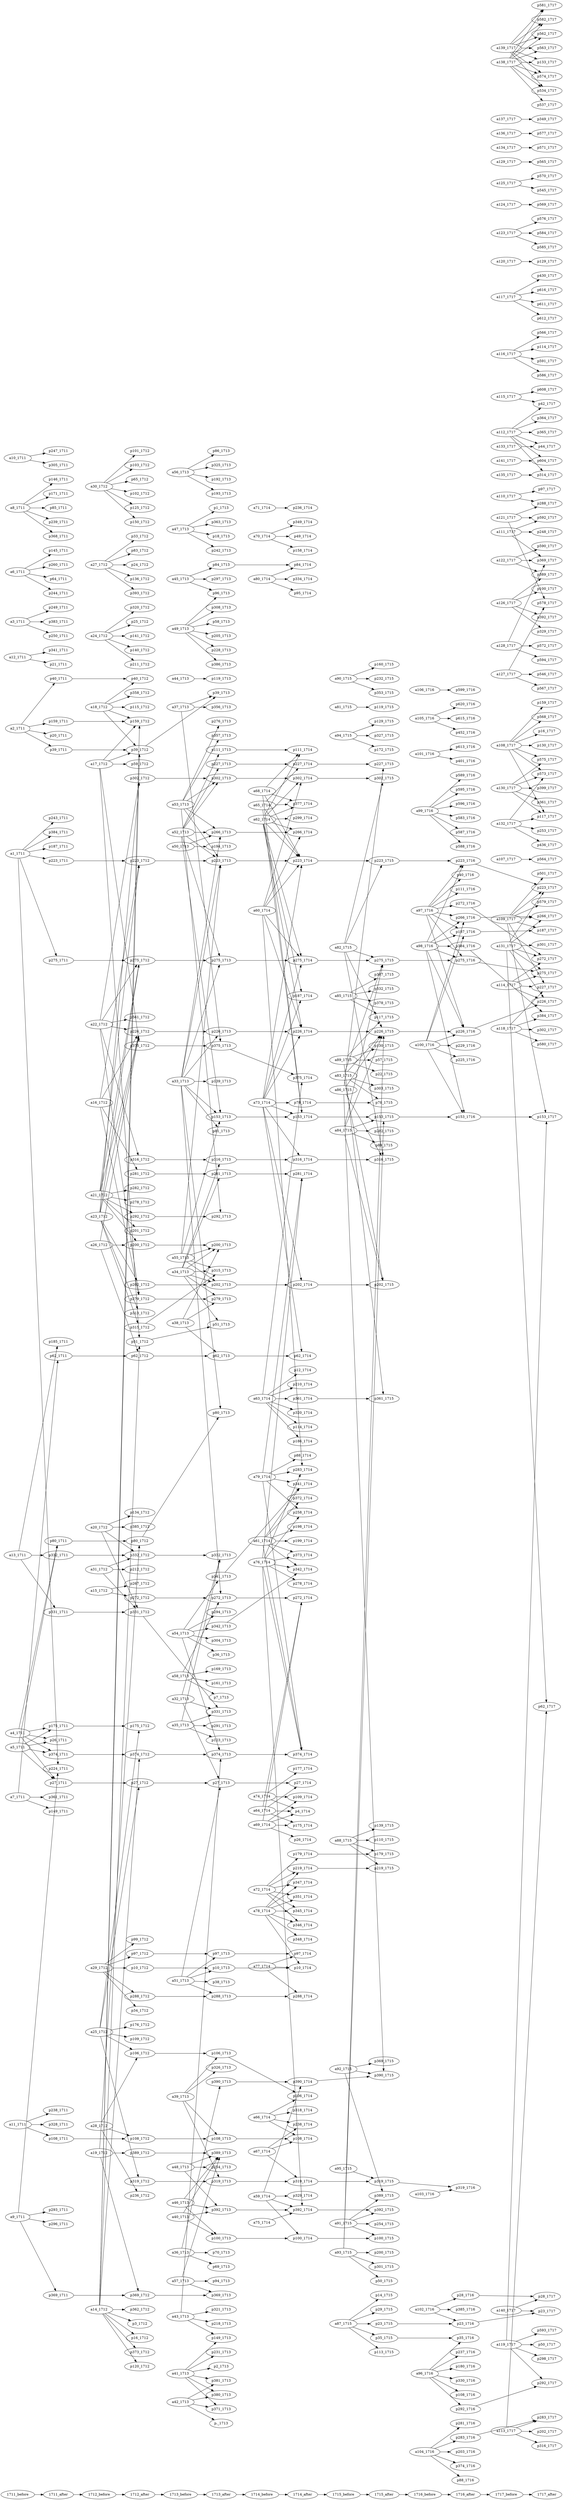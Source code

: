 digraph G {
nodesep=0.3;
rankdir=LR;
splines=False;
"1711_after" -> "1712_before";
"1711_before" -> "1711_after";
"1712_after" -> "1713_before";
"1712_before" -> "1712_after";
"1713_after" -> "1714_before";
"1713_before" -> "1713_after";
"1714_after" -> "1715_before";
"1714_before" -> "1714_after";
"1715_after" -> "1716_before";
"1715_before" -> "1715_after";
"1716_after" -> "1717_before";
"1716_before" -> "1716_after";
"1717_before" -> "1717_after";
p384_1711 [group=p384];
p384_1716 [group=p384];
p384_1716 -> p384_1717;
p187_1711 [group=p187];
p187_1714 [group=p187];
p187_1716 [group=p187];
p187_1716 -> p187_1717;
p223_1711 [group=p223];
p223_1711 -> p223_1712;
p223_1712 [group=p223];
p223_1712 -> p223_1713;
p223_1713 [group=p223];
p223_1713 -> p223_1714;
p223_1714 [group=p223];
p223_1714 -> p223_1715;
p223_1715 [group=p223];
p223_1715 -> p223_1716;
p223_1716 [group=p223];
p223_1716 -> p223_1717;
p275_1711 [group=p275];
p275_1711 -> p275_1712;
p275_1712 [group=p275];
p275_1712 -> p275_1713;
p275_1713 [group=p275];
p275_1713 -> p275_1714;
p275_1714 [group=p275];
p275_1714 -> p275_1715;
p275_1715 [group=p275];
p275_1715 -> p275_1716;
p275_1716 [group=p275];
p275_1716 -> p275_1717;
p39_1711 [group=p39];
p39_1711 -> p39_1712;
p39_1712 [group=p39];
p39_1712 -> p39_1713;
p40_1711 [group=p40];
p40_1711 -> p40_1712;
p40_1712 [group=p40];
p159_1711 [group=p159];
p159_1711 -> p159_1712;
p159_1712 [group=p159];
p27_1711 [group=p27];
p27_1711 -> p27_1712;
p27_1712 [group=p27];
p27_1712 -> p27_1713;
p27_1713 [group=p27];
p27_1713 -> p27_1714;
p175_1711 [group=p175];
p175_1711 -> p175_1712;
p175_1712 [group=p175];
p26_1711 [group=p26];
p80_1711 [group=p80];
p80_1711 -> p80_1712;
p80_1712 [group=p80];
p80_1712 -> p80_1713;
p374_1711 [group=p374];
p374_1711 -> p374_1712;
p374_1712 [group=p374];
p374_1712 -> p374_1713;
p374_1713 [group=p374];
p374_1713 -> p374_1714;
p374_1714 [group=p374];
p62_1711 [group=p62];
p62_1711 -> p62_1712;
p62_1712 [group=p62];
p62_1712 -> p62_1713;
p62_1713 [group=p62];
p62_1713 -> p62_1714;
p62_1714 [group=p62];
p149_1711 [group=p149];
p361_1711 [group=p361];
p361_1714 [group=p361];
p361_1714 -> p361_1715;
p361_1715 [group=p361];
p369_1711 [group=p369];
p369_1711 -> p369_1712;
p369_1712 [group=p369];
p369_1712 -> p369_1713;
p369_1713 [group=p369];
p369_1715 [group=p369];
p108_1711 [group=p108];
p108_1711 -> p108_1712;
p108_1712 [group=p108];
p108_1712 -> p108_1713;
p108_1713 [group=p108];
p108_1713 -> p108_1714;
p108_1714 [group=p108];
p238_1711 [group=p238];
p341_1711 [group=p341];
p341_1713 [group=p341];
p341_1713 -> p341_1714;
p332_1711 [group=p332];
p332_1711 -> p332_1712;
p332_1712 [group=p332];
p332_1712 -> p332_1713;
p332_1713 [group=p332];
p331_1711 [group=p331];
p331_1711 -> p331_1712;
p331_1712 [group=p331];
p331_1712 -> p331_1713;
p16_1712 [group=p16];
p51_1712 [group=p51];
p51_1712 -> p51_1713;
p373_1712 [group=p373];
p272_1712 [group=p272];
p272_1712 -> p272_1713;
p272_1713 [group=p272];
p272_1713 -> p272_1714;
p272_1714 [group=p272];
p272_1716 [group=p272];
p272_1716 -> p272_1717;
p279_1712 [group=p279];
p279_1712 -> p279_1713;
p226_1712 [group=p226];
p226_1712 -> p226_1713;
p226_1713 [group=p226];
p226_1713 -> p226_1714;
p226_1714 [group=p226];
p226_1714 -> p226_1715;
p226_1715 [group=p226];
p226_1715 -> p226_1716;
p226_1716 [group=p226];
p226_1716 -> p226_1717;
p281_1712 [group=p281];
p281_1712 -> p281_1713;
p281_1713 [group=p281];
p281_1713 -> p281_1714;
p281_1714 [group=p281];
p375_1712 [group=p375];
p375_1712 -> p375_1713;
p375_1713 [group=p375];
p375_1713 -> p375_1714;
p389_1712 [group=p389];
p389_1712 -> p389_1713;
p389_1713 [group=p389];
p389_1715 [group=p389];
p385_1712 [group=p385];
p282_1712 [group=p282];
p200_1712 [group=p200];
p200_1712 -> p200_1713;
p200_1713 [group=p200];
p278_1712 [group=p278];
p292_1712 [group=p292];
p292_1712 -> p292_1713;
p292_1713 [group=p292];
p292_1716 [group=p292];
p292_1716 -> p292_1717;
p316_1712 [group=p316];
p316_1712 -> p316_1713;
p316_1713 [group=p316];
p316_1713 -> p316_1714;
p316_1714 [group=p316];
p316_1714 -> p316_1715;
p316_1715 [group=p316];
p302_1712 [group=p302];
p302_1712 -> p302_1713;
p302_1713 [group=p302];
p302_1713 -> p302_1714;
p302_1714 [group=p302];
p302_1714 -> p302_1715;
p302_1715 [group=p302];
p202_1712 [group=p202];
p202_1712 -> p202_1713;
p202_1713 [group=p202];
p202_1713 -> p202_1714;
p202_1714 [group=p202];
p202_1714 -> p202_1715;
p202_1715 [group=p202];
p315_1712 [group=p315];
p315_1712 -> p315_1713;
p320_1712 [group=p320];
p109_1712 [group=p109];
p106_1712 [group=p106];
p106_1712 -> p106_1713;
p106_1713 [group=p106];
p106_1713 -> p106_1714;
p319_1712 [group=p319];
p319_1712 -> p319_1713;
p319_1713 [group=p319];
p319_1713 -> p319_1714;
p319_1714 [group=p319];
p319_1714 -> p319_1715;
p319_1715 [group=p319];
p319_1715 -> p319_1716;
p236_1712 [group=p236];
p10_1712 [group=p10];
p10_1712 -> p10_1713;
p10_1713 [group=p10];
p10_1713 -> p10_1714;
p97_1712 [group=p97];
p97_1712 -> p97_1713;
p97_1713 [group=p97];
p97_1713 -> p97_1714;
p97_1714 [group=p97];
p288_1712 [group=p288];
p288_1712 -> p288_1713;
p288_1713 [group=p288];
p288_1713 -> p288_1714;
p288_1714 [group=p288];
p153_1713 [group=p153];
p153_1713 -> p153_1714;
p153_1714 [group=p153];
p153_1714 -> p153_1715;
p153_1715 [group=p153];
p153_1715 -> p153_1716;
p153_1716 [group=p153];
p153_1716 -> p153_1717;
p139_1713 [group=p139];
p266_1713 [group=p266];
p266_1713 -> p266_1714;
p266_1714 [group=p266];
p266_1716 [group=p266];
p266_1716 -> p266_1717;
p390_1713 [group=p390];
p390_1713 -> p390_1714;
p390_1714 [group=p390];
p390_1714 -> p390_1715;
p100_1713 [group=p100];
p100_1713 -> p100_1714;
p100_1714 [group=p100];
p100_1714 -> p100_1715;
p100_1715 [group=p100];
p392_1713 [group=p392];
p392_1713 -> p392_1714;
p392_1714 [group=p392];
p392_1714 -> p392_1715;
p392_1715 [group=p392];
p119_1713 [group=p119];
p84_1713 [group=p84];
p84_1713 -> p84_1714;
p254_1713 [group=p254];
p227_1713 [group=p227];
p227_1713 -> p227_1714;
p227_1714 [group=p227];
p227_1714 -> p227_1715;
p227_1715 [group=p227];
p111_1713 [group=p111];
p111_1713 -> p111_1714;
p111_1714 [group=p111];
p342_1713 [group=p342];
p342_1713 -> p342_1714;
p329_1714 [group=p329];
p283_1714 [group=p283];
p283_1716 [group=p283];
p283_1716 -> p283_1717;
p114_1714 [group=p114];
p349_1714 [group=p349];
p179_1714 [group=p179];
p179_1714 -> p179_1715;
p219_1714 [group=p219];
p219_1714 -> p219_1715;
p78_1714 [group=p78];
p78_1714 -> p78_1715;
p88_1714 [group=p88];
p117_1715 [group=p117];
p23_1715 [group=p23];
p23_1715 -> p23_1716;
p23_1716 [group=p23];
p23_1716 -> p23_1717;
p35_1715 [group=p35];
p35_1715 -> p35_1716;
p130_1715 [group=p130];
p301_1715 [group=p301];
p50_1715 [group=p50];
p129_1715 [group=p129];
p28_1716 [group=p28];
p28_1716 -> p28_1717;
a1_1711 -> p243_1711;
a1_1711 -> p384_1711;
a1_1711 -> p187_1711;
a1_1711 -> p223_1711;
a1_1711 -> p224_1711;
a1_1711 -> p275_1711;
a2_1711 -> p20_1711;
a2_1711 -> p39_1711;
a2_1711 -> p40_1711;
a2_1711 -> p159_1711;
a3_1711 -> p249_1711;
a3_1711 -> p383_1711;
a3_1711 -> p250_1711;
a4_1711 -> p27_1711;
a4_1711 -> p175_1711;
a4_1711 -> p26_1711;
a4_1711 -> p80_1711;
a4_1711 -> p374_1711;
a5_1711 -> p27_1711;
a5_1711 -> p175_1711;
a5_1711 -> p26_1711;
a5_1711 -> p80_1711;
a5_1711 -> p374_1711;
a6_1711 -> p145_1711;
a6_1711 -> p260_1711;
a6_1711 -> p64_1711;
a6_1711 -> p244_1711;
a7_1711 -> p62_1711;
a7_1711 -> p149_1711;
a7_1711 -> p361_1711;
a8_1711 -> p146_1711;
a8_1711 -> p171_1711;
a8_1711 -> p85_1711;
a8_1711 -> p239_1711;
a8_1711 -> p368_1711;
a9_1711 -> p293_1711;
a9_1711 -> p369_1711;
a9_1711 -> p224_1711;
a9_1711 -> p296_1711;
a10_1711 -> p247_1711;
a10_1711 -> p305_1711;
a11_1711 -> p328_1711;
a11_1711 -> p108_1711;
a11_1711 -> p238_1711;
a12_1711 -> p21_1711;
a12_1711 -> p341_1711;
a13_1711 -> p185_1711;
a13_1711 -> p332_1711;
a13_1711 -> p331_1711;
subgraph "0_after" {
rank=same;
"1711_after";
p243_1711;
p384_1711;
p187_1711;
p223_1711;
p224_1711;
p275_1711;
p20_1711;
p39_1711;
p40_1711;
p159_1711;
p249_1711;
p383_1711;
p250_1711;
p27_1711;
p175_1711;
p26_1711;
p80_1711;
p374_1711;
p27_1711;
p175_1711;
p26_1711;
p80_1711;
p374_1711;
p145_1711;
p260_1711;
p64_1711;
p244_1711;
p62_1711;
p149_1711;
p361_1711;
p146_1711;
p171_1711;
p85_1711;
p239_1711;
p368_1711;
p293_1711;
p369_1711;
p224_1711;
p296_1711;
p247_1711;
p305_1711;
p328_1711;
p108_1711;
p238_1711;
p21_1711;
p341_1711;
p185_1711;
p332_1711;
p331_1711;
}

subgraph "0_before" {
rank=same;
"1711_before";
a1_1711;
a2_1711;
a3_1711;
a4_1711;
a5_1711;
a6_1711;
a7_1711;
a8_1711;
a9_1711;
a10_1711;
a11_1711;
a12_1711;
a13_1711;
}

a14_1712 -> p120_1712;
a14_1712 -> p362_1712;
a14_1712 -> p3_1712;
a14_1712 -> p16_1712;
a14_1712 -> p39_1712;
a14_1712 -> p51_1712;
a14_1712 -> p159_1712;
a14_1712 -> p373_1712;
a14_1712 -> p374_1712;
a15_1712 -> p272_1712;
a15_1712 -> p267_1712;
a16_1712 -> p223_1712;
a16_1712 -> p279_1712;
a16_1712 -> p226_1712;
a16_1712 -> p281_1712;
a17_1712 -> p39_1712;
a17_1712 -> p59_1712;
a17_1712 -> p51_1712;
a17_1712 -> p159_1712;
a17_1712 -> p375_1712;
a18_1712 -> p159_1712;
a18_1712 -> p358_1712;
a18_1712 -> p39_1712;
a18_1712 -> p40_1712;
a18_1712 -> p115_1712;
a19_1712 -> p80_1712;
a19_1712 -> p389_1712;
a19_1712 -> p369_1712;
a20_1712 -> p134_1712;
a20_1712 -> p385_1712;
a20_1712 -> p331_1712;
a20_1712 -> p332_1712;
a21_1712 -> p223_1712;
a21_1712 -> p282_1712;
a21_1712 -> p200_1712;
a21_1712 -> p201_1712;
a21_1712 -> p226_1712;
a21_1712 -> p275_1712;
a21_1712 -> p278_1712;
a21_1712 -> p292_1712;
a22_1712 -> p275_1712;
a22_1712 -> p316_1712;
a22_1712 -> p561_1712;
a22_1712 -> p226_1712;
a22_1712 -> p279_1712;
a22_1712 -> p302_1712;
a23_1712 -> p202_1712;
a23_1712 -> p315_1712;
a23_1712 -> p226_1712;
a23_1712 -> p275_1712;
a23_1712 -> p302_1712;
a23_1712 -> p313_1712;
a24_1712 -> p25_1712;
a24_1712 -> p141_1712;
a24_1712 -> p140_1712;
a24_1712 -> p211_1712;
a24_1712 -> p320_1712;
a25_1712 -> p27_1712;
a25_1712 -> p109_1712;
a25_1712 -> p106_1712;
a25_1712 -> p176_1712;
a25_1712 -> p175_1712;
a25_1712 -> p319_1712;
a26_1712 -> p62_1712;
a26_1712 -> p200_1712;
a26_1712 -> p226_1712;
a27_1712 -> p33_1712;
a27_1712 -> p83_1712;
a27_1712 -> p24_1712;
a27_1712 -> p136_1712;
a27_1712 -> p393_1712;
a28_1712 -> p106_1712;
a28_1712 -> p236_1712;
a28_1712 -> p108_1712;
a29_1712 -> p34_1712;
a29_1712 -> p99_1712;
a29_1712 -> p10_1712;
a29_1712 -> p97_1712;
a29_1712 -> p288_1712;
a30_1712 -> p101_1712;
a30_1712 -> p103_1712;
a30_1712 -> p65_1712;
a30_1712 -> p102_1712;
a30_1712 -> p125_1712;
a30_1712 -> p150_1712;
a31_1712 -> p212_1712;
a31_1712 -> p332_1712;
a31_1712 -> p331_1712;
subgraph "1_after" {
rank=same;
"1712_after";
p120_1712;
p362_1712;
p3_1712;
p16_1712;
p39_1712;
p51_1712;
p159_1712;
p373_1712;
p374_1712;
p272_1712;
p267_1712;
p223_1712;
p279_1712;
p226_1712;
p281_1712;
p39_1712;
p59_1712;
p51_1712;
p159_1712;
p375_1712;
p159_1712;
p358_1712;
p39_1712;
p40_1712;
p115_1712;
p80_1712;
p389_1712;
p369_1712;
p134_1712;
p385_1712;
p331_1712;
p332_1712;
p223_1712;
p282_1712;
p200_1712;
p201_1712;
p226_1712;
p275_1712;
p278_1712;
p292_1712;
p275_1712;
p316_1712;
p561_1712;
p226_1712;
p279_1712;
p302_1712;
p202_1712;
p315_1712;
p226_1712;
p275_1712;
p302_1712;
p313_1712;
p25_1712;
p141_1712;
p140_1712;
p211_1712;
p320_1712;
p27_1712;
p109_1712;
p106_1712;
p176_1712;
p175_1712;
p319_1712;
p62_1712;
p200_1712;
p226_1712;
p33_1712;
p83_1712;
p24_1712;
p136_1712;
p393_1712;
p106_1712;
p236_1712;
p108_1712;
p34_1712;
p99_1712;
p10_1712;
p97_1712;
p288_1712;
p101_1712;
p103_1712;
p65_1712;
p102_1712;
p125_1712;
p150_1712;
p212_1712;
p332_1712;
p331_1712;
}

subgraph "1_before" {
rank=same;
"1712_before";
a14_1712;
a15_1712;
a16_1712;
a17_1712;
a18_1712;
a19_1712;
a20_1712;
a21_1712;
a22_1712;
a23_1712;
a24_1712;
a25_1712;
a26_1712;
a27_1712;
a28_1712;
a29_1712;
a30_1712;
a31_1712;
}

a32_1713 -> p27_1713;
a32_1713 -> p332_1713;
a32_1713 -> p331_1713;
a33_1713 -> p153_1713;
a33_1713 -> p272_1713;
a33_1713 -> p80_1713;
a33_1713 -> p81_1713;
a33_1713 -> p139_1713;
a33_1713 -> p223_1713;
a33_1713 -> p226_1713;
a33_1713 -> p266_1713;
a33_1713 -> p275_1713;
a34_1713 -> p200_1713;
a34_1713 -> p279_1713;
a34_1713 -> p51_1713;
a34_1713 -> p202_1713;
a34_1713 -> p281_1713;
a34_1713 -> p315_1713;
a34_1713 -> p316_1713;
a35_1713 -> p123_1713;
a35_1713 -> p291_1713;
a35_1713 -> p331_1713;
a35_1713 -> p332_1713;
a36_1713 -> p70_1713;
a36_1713 -> p390_1713;
a36_1713 -> p69_1713;
a37_1713 -> p356_1713;
a37_1713 -> p375_1713;
a37_1713 -> p39_1713;
a38_1713 -> p62_1713;
a38_1713 -> p279_1713;
a38_1713 -> p200_1713;
a39_1713 -> p106_1713;
a39_1713 -> p326_1713;
a39_1713 -> p108_1713;
a39_1713 -> p319_1713;
a40_1713 -> p100_1713;
a40_1713 -> p389_1713;
a40_1713 -> p392_1713;
a41_1713 -> p2_1713;
a41_1713 -> p149_1713;
a41_1713 -> p231_1713;
a41_1713 -> p371_1713;
a41_1713 -> p381_1713;
a41_1713 -> p380_1713;
a42_1713 -> "p._1713";
a42_1713 -> p371_1713;
a42_1713 -> p381_1713;
a42_1713 -> p380_1713;
a43_1713 -> p149_1713;
a43_1713 -> p321_1713;
a43_1713 -> p218_1713;
a43_1713 -> p374_1713;
a44_1713 -> p119_1713;
a45_1713 -> p96_1713;
a45_1713 -> p297_1713;
a45_1713 -> p84_1713;
a46_1713 -> p100_1713;
a46_1713 -> p392_1713;
a46_1713 -> p389_1713;
a47_1713 -> p1_1713;
a47_1713 -> p363_1713;
a47_1713 -> p18_1713;
a47_1713 -> p242_1713;
a48_1713 -> p254_1713;
a48_1713 -> p392_1713;
a48_1713 -> p389_1713;
a49_1713 -> p96_1713;
a49_1713 -> p308_1713;
a49_1713 -> p58_1713;
a49_1713 -> p205_1713;
a49_1713 -> p228_1713;
a49_1713 -> p386_1713;
a50_1713 -> p194_1713;
a50_1713 -> p266_1713;
a51_1713 -> p27_1713;
a51_1713 -> p38_1713;
a51_1713 -> p10_1713;
a51_1713 -> p97_1713;
a51_1713 -> p288_1713;
a52_1713 -> p153_1713;
a52_1713 -> p227_1713;
a52_1713 -> p111_1713;
a52_1713 -> p223_1713;
a52_1713 -> p266_1713;
a52_1713 -> p275_1713;
a52_1713 -> p302_1713;
a53_1713 -> p292_1713;
a53_1713 -> p357_1713;
a53_1713 -> p223_1713;
a53_1713 -> p266_1713;
a53_1713 -> p276_1713;
a53_1713 -> p302_1713;
a54_1713 -> p304_1713;
a54_1713 -> p342_1713;
a54_1713 -> p36_1713;
a54_1713 -> p294_1713;
a54_1713 -> p341_1713;
a54_1713 -> p374_1713;
a55_1713 -> p153_1713;
a55_1713 -> p223_1713;
a55_1713 -> p200_1713;
a55_1713 -> p202_1713;
a55_1713 -> p315_1713;
a56_1713 -> p86_1713;
a56_1713 -> p325_1713;
a56_1713 -> p192_1713;
a56_1713 -> p193_1713;
a57_1713 -> p94_1713;
a57_1713 -> p389_1713;
a57_1713 -> p369_1713;
a58_1713 -> p161_1713;
a58_1713 -> p272_1713;
a58_1713 -> p7_1713;
a58_1713 -> p169_1713;
subgraph "2_after" {
rank=same;
"1713_after";
p27_1713;
p332_1713;
p331_1713;
p153_1713;
p272_1713;
p80_1713;
p81_1713;
p139_1713;
p223_1713;
p226_1713;
p266_1713;
p275_1713;
p200_1713;
p279_1713;
p51_1713;
p202_1713;
p281_1713;
p315_1713;
p316_1713;
p123_1713;
p291_1713;
p331_1713;
p332_1713;
p70_1713;
p390_1713;
p69_1713;
p356_1713;
p375_1713;
p39_1713;
p62_1713;
p279_1713;
p200_1713;
p106_1713;
p326_1713;
p108_1713;
p319_1713;
p100_1713;
p389_1713;
p392_1713;
p2_1713;
p149_1713;
p231_1713;
p371_1713;
p381_1713;
p380_1713;
"p._1713";
p371_1713;
p381_1713;
p380_1713;
p149_1713;
p321_1713;
p218_1713;
p374_1713;
p119_1713;
p96_1713;
p297_1713;
p84_1713;
p100_1713;
p392_1713;
p389_1713;
p1_1713;
p363_1713;
p18_1713;
p242_1713;
p254_1713;
p392_1713;
p389_1713;
p96_1713;
p308_1713;
p58_1713;
p205_1713;
p228_1713;
p386_1713;
p194_1713;
p266_1713;
p27_1713;
p38_1713;
p10_1713;
p97_1713;
p288_1713;
p153_1713;
p227_1713;
p111_1713;
p223_1713;
p266_1713;
p275_1713;
p302_1713;
p292_1713;
p357_1713;
p223_1713;
p266_1713;
p276_1713;
p302_1713;
p304_1713;
p342_1713;
p36_1713;
p294_1713;
p341_1713;
p374_1713;
p153_1713;
p223_1713;
p200_1713;
p202_1713;
p315_1713;
p86_1713;
p325_1713;
p192_1713;
p193_1713;
p94_1713;
p389_1713;
p369_1713;
p161_1713;
p272_1713;
p7_1713;
p169_1713;
}

subgraph "2_before" {
rank=same;
"1713_before";
a32_1713;
a33_1713;
a34_1713;
a35_1713;
a36_1713;
a37_1713;
a38_1713;
a39_1713;
a40_1713;
a41_1713;
a42_1713;
a43_1713;
a44_1713;
a45_1713;
a46_1713;
a47_1713;
a48_1713;
a49_1713;
a50_1713;
a51_1713;
a52_1713;
a53_1713;
a54_1713;
a55_1713;
a56_1713;
a57_1713;
a58_1713;
}

a59_1714 -> p329_1714;
a59_1714 -> p390_1714;
a59_1714 -> p100_1714;
a59_1714 -> p392_1714;
a60_1714 -> p266_1714;
a60_1714 -> p226_1714;
a60_1714 -> p223_1714;
a60_1714 -> p275_1714;
a60_1714 -> p283_1714;
a60_1714 -> p302_1714;
a61_1714 -> p198_1714;
a61_1714 -> p199_1714;
a61_1714 -> p341_1714;
a61_1714 -> p342_1714;
a61_1714 -> p372_1714;
a61_1714 -> p373_1714;
a61_1714 -> p374_1714;
a62_1714 -> p377_1714;
a62_1714 -> p299_1714;
a62_1714 -> p111_1714;
a62_1714 -> p187_1714;
a62_1714 -> p223_1714;
a62_1714 -> p226_1714;
a62_1714 -> p266_1714;
a62_1714 -> p275_1714;
a62_1714 -> p302_1714;
a63_1714 -> p114_1714;
a63_1714 -> p186_1714;
a63_1714 -> p12_1714;
a63_1714 -> p210_1714;
a63_1714 -> p320_1714;
a63_1714 -> p361_1714;
a63_1714 -> p375_1714;
a64_1714 -> p27_1714;
a64_1714 -> p272_1714;
a64_1714 -> p4_1714;
a64_1714 -> p175_1714;
a65_1714 -> p377_1714;
a65_1714 -> p227_1714;
a65_1714 -> p153_1714;
a65_1714 -> p223_1714;
a66_1714 -> p238_1714;
a66_1714 -> p106_1714;
a66_1714 -> p108_1714;
a66_1714 -> p318_1714;
a67_1714 -> p238_1714;
a67_1714 -> p319_1714;
a67_1714 -> p108_1714;
a68_1714 -> p377_1714;
a68_1714 -> p153_1714;
a68_1714 -> p111_1714;
a68_1714 -> p223_1714;
a69_1714 -> p109_1714;
a69_1714 -> p272_1714;
a69_1714 -> p4_1714;
a69_1714 -> p26_1714;
a69_1714 -> p175_1714;
a70_1714 -> p49_1714;
a70_1714 -> p158_1714;
a70_1714 -> p349_1714;
a71_1714 -> p236_1714;
a72_1714 -> p179_1714;
a72_1714 -> p351_1714;
a72_1714 -> p219_1714;
a72_1714 -> p345_1714;
a72_1714 -> p346_1714;
a72_1714 -> p347_1714;
a73_1714 -> p78_1714;
a73_1714 -> p153_1714;
a73_1714 -> p62_1714;
a73_1714 -> p187_1714;
a73_1714 -> p202_1714;
a73_1714 -> p223_1714;
a73_1714 -> p226_1714;
a73_1714 -> p275_1714;
a73_1714 -> p316_1714;
a74_1714 -> p109_1714;
a74_1714 -> p4_1714;
a74_1714 -> p177_1714;
a75_1714 -> p392_1714;
a76_1714 -> p392_1714;
a76_1714 -> p278_1714;
a76_1714 -> p258_1714;
a76_1714 -> p283_1714;
a76_1714 -> p281_1714;
a76_1714 -> p342_1714;
a76_1714 -> p373_1714;
a76_1714 -> p374_1714;
a77_1714 -> p10_1714;
a77_1714 -> p97_1714;
a77_1714 -> p288_1714;
a78_1714 -> p10_1714;
a78_1714 -> p351_1714;
a78_1714 -> p219_1714;
a78_1714 -> p345_1714;
a78_1714 -> p346_1714;
a78_1714 -> p347_1714;
a78_1714 -> p348_1714;
a79_1714 -> p88_1714;
a79_1714 -> p258_1714;
a79_1714 -> p283_1714;
a79_1714 -> p281_1714;
a79_1714 -> p341_1714;
a79_1714 -> p374_1714;
a80_1714 -> p334_1714;
a80_1714 -> p95_1714;
a80_1714 -> p84_1714;
subgraph "3_after" {
rank=same;
"1714_after";
p329_1714;
p390_1714;
p100_1714;
p392_1714;
p266_1714;
p226_1714;
p223_1714;
p275_1714;
p283_1714;
p302_1714;
p198_1714;
p199_1714;
p341_1714;
p342_1714;
p372_1714;
p373_1714;
p374_1714;
p377_1714;
p299_1714;
p111_1714;
p187_1714;
p223_1714;
p226_1714;
p266_1714;
p275_1714;
p302_1714;
p114_1714;
p186_1714;
p12_1714;
p210_1714;
p320_1714;
p361_1714;
p375_1714;
p27_1714;
p272_1714;
p4_1714;
p175_1714;
p377_1714;
p227_1714;
p153_1714;
p223_1714;
p238_1714;
p106_1714;
p108_1714;
p318_1714;
p238_1714;
p319_1714;
p108_1714;
p377_1714;
p153_1714;
p111_1714;
p223_1714;
p109_1714;
p272_1714;
p4_1714;
p26_1714;
p175_1714;
p49_1714;
p158_1714;
p349_1714;
p236_1714;
p179_1714;
p351_1714;
p219_1714;
p345_1714;
p346_1714;
p347_1714;
p78_1714;
p153_1714;
p62_1714;
p187_1714;
p202_1714;
p223_1714;
p226_1714;
p275_1714;
p316_1714;
p109_1714;
p4_1714;
p177_1714;
p392_1714;
p392_1714;
p278_1714;
p258_1714;
p283_1714;
p281_1714;
p342_1714;
p373_1714;
p374_1714;
p10_1714;
p97_1714;
p288_1714;
p10_1714;
p351_1714;
p219_1714;
p345_1714;
p346_1714;
p347_1714;
p348_1714;
p88_1714;
p258_1714;
p283_1714;
p281_1714;
p341_1714;
p374_1714;
p334_1714;
p95_1714;
p84_1714;
}

subgraph "3_before" {
rank=same;
"1714_before";
a59_1714;
a60_1714;
a61_1714;
a62_1714;
a63_1714;
a64_1714;
a65_1714;
a66_1714;
a67_1714;
a68_1714;
a69_1714;
a70_1714;
a71_1714;
a72_1714;
a73_1714;
a74_1714;
a75_1714;
a76_1714;
a77_1714;
a78_1714;
a79_1714;
a80_1714;
}

a81_1715 -> p119_1715;
a82_1715 -> p316_1715;
a82_1715 -> p223_1715;
a82_1715 -> p226_1715;
a82_1715 -> p275_1715;
a82_1715 -> p302_1715;
a83_1715 -> p78_1715;
a83_1715 -> p303_1715;
a83_1715 -> p202_1715;
a83_1715 -> p226_1715;
a83_1715 -> p275_1715;
a84_1715 -> p282_1715;
a84_1715 -> p153_1715;
a84_1715 -> p89_1715;
a84_1715 -> p202_1715;
a84_1715 -> p226_1715;
a84_1715 -> p275_1715;
a85_1715 -> p378_1715;
a85_1715 -> p387_1715;
a85_1715 -> p117_1715;
a85_1715 -> p332_1715;
a86_1715 -> p390_1715;
a86_1715 -> p227_1715;
a86_1715 -> p226_1715;
a86_1715 -> p316_1715;
a87_1715 -> p113_1715;
a87_1715 -> p14_1715;
a87_1715 -> p23_1715;
a87_1715 -> p29_1715;
a87_1715 -> p35_1715;
a88_1715 -> p179_1715;
a88_1715 -> p139_1715;
a88_1715 -> p110_1715;
a88_1715 -> p219_1715;
a89_1715 -> p57_1715;
a89_1715 -> p22_1715;
a89_1715 -> p117_1715;
a89_1715 -> p130_1715;
a89_1715 -> p361_1715;
a90_1715 -> p160_1715;
a90_1715 -> p232_1715;
a90_1715 -> p353_1715;
a91_1715 -> p254_1715;
a91_1715 -> p389_1715;
a91_1715 -> p100_1715;
a91_1715 -> p392_1715;
a92_1715 -> p389_1715;
a92_1715 -> p390_1715;
a92_1715 -> p369_1715;
a93_1715 -> p301_1715;
a93_1715 -> p153_1715;
a93_1715 -> p50_1715;
a93_1715 -> p200_1715;
a93_1715 -> p226_1715;
a94_1715 -> p129_1715;
a94_1715 -> p327_1715;
a94_1715 -> p172_1715;
a95_1715 -> p319_1715;
subgraph "4_after" {
rank=same;
"1715_after";
p119_1715;
p316_1715;
p223_1715;
p226_1715;
p275_1715;
p302_1715;
p78_1715;
p303_1715;
p202_1715;
p226_1715;
p275_1715;
p282_1715;
p153_1715;
p89_1715;
p202_1715;
p226_1715;
p275_1715;
p378_1715;
p387_1715;
p117_1715;
p332_1715;
p390_1715;
p227_1715;
p226_1715;
p316_1715;
p113_1715;
p14_1715;
p23_1715;
p29_1715;
p35_1715;
p179_1715;
p139_1715;
p110_1715;
p219_1715;
p57_1715;
p22_1715;
p117_1715;
p130_1715;
p361_1715;
p160_1715;
p232_1715;
p353_1715;
p254_1715;
p389_1715;
p100_1715;
p392_1715;
p389_1715;
p390_1715;
p369_1715;
p301_1715;
p153_1715;
p50_1715;
p200_1715;
p226_1715;
p129_1715;
p327_1715;
p172_1715;
p319_1715;
}

subgraph "4_before" {
rank=same;
"1715_before";
a81_1715;
a82_1715;
a83_1715;
a84_1715;
a85_1715;
a86_1715;
a87_1715;
a88_1715;
a89_1715;
a90_1715;
a91_1715;
a92_1715;
a93_1715;
a94_1715;
a95_1715;
}

a96_1716 -> p108_1716;
a96_1716 -> p237_1716;
a96_1716 -> p35_1716;
a96_1716 -> p180_1716;
a96_1716 -> p292_1716;
a96_1716 -> p330_1716;
a97_1716 -> p40_1716;
a97_1716 -> p272_1716;
a97_1716 -> p111_1716;
a97_1716 -> p187_1716;
a97_1716 -> p223_1716;
a97_1716 -> p226_1716;
a97_1716 -> p266_1716;
a97_1716 -> p275_1716;
a98_1716 -> p384_1716;
a98_1716 -> p153_1716;
a98_1716 -> p187_1716;
a98_1716 -> p223_1716;
a98_1716 -> p226_1716;
a98_1716 -> p266_1716;
a98_1716 -> p275_1716;
a99_1716 -> p589_1716;
a99_1716 -> p595_1716;
a99_1716 -> p596_1716;
a99_1716 -> p583_1716;
a99_1716 -> p587_1716;
a99_1716 -> p588_1716;
a100_1716 -> p225_1716;
a100_1716 -> p153_1716;
a100_1716 -> p187_1716;
a100_1716 -> p226_1716;
a100_1716 -> p229_1716;
a100_1716 -> p266_1716;
a101_1716 -> p613_1716;
a101_1716 -> p401_1716;
a102_1716 -> p28_1716;
a102_1716 -> p385_1716;
a102_1716 -> p23_1716;
a103_1716 -> p319_1716;
a104_1716 -> p203_1716;
a104_1716 -> p374_1716;
a104_1716 -> p88_1716;
a104_1716 -> p283_1716;
a104_1716 -> p281_1716;
a105_1716 -> p620_1716;
a105_1716 -> p615_1716;
a105_1716 -> p452_1716;
a106_1716 -> p599_1716;
subgraph "5_after" {
rank=same;
"1716_after";
p108_1716;
p237_1716;
p35_1716;
p180_1716;
p292_1716;
p330_1716;
p40_1716;
p272_1716;
p111_1716;
p187_1716;
p223_1716;
p226_1716;
p266_1716;
p275_1716;
p384_1716;
p153_1716;
p187_1716;
p223_1716;
p226_1716;
p266_1716;
p275_1716;
p589_1716;
p595_1716;
p596_1716;
p583_1716;
p587_1716;
p588_1716;
p225_1716;
p153_1716;
p187_1716;
p226_1716;
p229_1716;
p266_1716;
p613_1716;
p401_1716;
p28_1716;
p385_1716;
p23_1716;
p319_1716;
p203_1716;
p374_1716;
p88_1716;
p283_1716;
p281_1716;
p620_1716;
p615_1716;
p452_1716;
p599_1716;
}

subgraph "5_before" {
rank=same;
"1716_before";
a96_1716;
a97_1716;
a98_1716;
a99_1716;
a100_1716;
a101_1716;
a102_1716;
a103_1716;
a104_1716;
a105_1716;
a106_1716;
}

a107_1717 -> p564_1717;
a108_1717 -> p568_1717;
a108_1717 -> p575_1717;
a108_1717 -> p16_1717;
a108_1717 -> p117_1717;
a108_1717 -> p573_1717;
a108_1717 -> p130_1717;
a108_1717 -> p159_1717;
a109_1717 -> p227_1717;
a109_1717 -> p153_1717;
a109_1717 -> p187_1717;
a109_1717 -> p223_1717;
a109_1717 -> p501_1717;
a109_1717 -> p266_1717;
a109_1717 -> p579_1717;
a110_1717 -> p97_1717;
a110_1717 -> p288_1717;
a111_1717 -> p248_1717;
a111_1717 -> p369_1717;
a111_1717 -> p592_1717;
a112_1717 -> p42_1717;
a112_1717 -> p365_1717;
a112_1717 -> p44_1717;
a112_1717 -> p604_1717;
a112_1717 -> p314_1717;
a112_1717 -> p364_1717;
a113_1717 -> p62_1717;
a113_1717 -> p202_1717;
a113_1717 -> p283_1717;
a113_1717 -> p316_1717;
a114_1717 -> p272_1717;
a114_1717 -> p227_1717;
a114_1717 -> p226_1717;
a114_1717 -> p275_1717;
a115_1717 -> p42_1717;
a115_1717 -> p608_1717;
a116_1717 -> p566_1717;
a116_1717 -> p114_1717;
a116_1717 -> p591_1717;
a116_1717 -> p586_1717;
a117_1717 -> p430_1717;
a117_1717 -> p616_1717;
a117_1717 -> p611_1717;
a117_1717 -> p612_1717;
a118_1717 -> p384_1717;
a118_1717 -> p227_1717;
a118_1717 -> p580_1717;
a118_1717 -> p302_1717;
a119_1717 -> p593_1717;
a119_1717 -> p153_1717;
a119_1717 -> p50_1717;
a119_1717 -> p292_1717;
a119_1717 -> p298_1717;
a120_1717 -> p129_1717;
a121_1717 -> p592_1717;
a121_1717 -> p578_1717;
a121_1717 -> p288_1717;
a122_1717 -> p590_1717;
a122_1717 -> p389_1717;
a122_1717 -> p369_1717;
a123_1717 -> p576_1717;
a123_1717 -> p584_1717;
a123_1717 -> p585_1717;
a124_1717 -> p569_1717;
a125_1717 -> p570_1717;
a125_1717 -> p545_1717;
a126_1717 -> p329_1717;
a126_1717 -> p389_1717;
a126_1717 -> p100_1717;
a126_1717 -> p392_1717;
a127_1717 -> p578_1717;
a127_1717 -> p567_1717;
a127_1717 -> p546_1717;
a128_1717 -> p572_1717;
a128_1717 -> p594_1717;
a128_1717 -> p369_1717;
a129_1717 -> p565_1717;
a130_1717 -> p399_1717;
a130_1717 -> p575_1717;
a130_1717 -> p117_1717;
a130_1717 -> p573_1717;
a130_1717 -> p361_1717;
a131_1717 -> p62_1717;
a131_1717 -> p272_1717;
a131_1717 -> p223_1717;
a131_1717 -> p226_1717;
a131_1717 -> p266_1717;
a131_1717 -> p275_1717;
a131_1717 -> p301_1717;
a132_1717 -> p436_1717;
a132_1717 -> p253_1717;
a132_1717 -> p117_1717;
a132_1717 -> p573_1717;
a133_1717 -> p44_1717;
a134_1717 -> p571_1717;
a135_1717 -> p314_1717;
a136_1717 -> p577_1717;
a137_1717 -> p349_1717;
a138_1717 -> p562_1717;
a138_1717 -> p563_1717;
a138_1717 -> p133_1717;
a138_1717 -> p574_1717;
a138_1717 -> p534_1717;
a138_1717 -> p581_1717;
a138_1717 -> p582_1717;
a138_1717 -> p537_1717;
a139_1717 -> p562_1717;
a139_1717 -> p563_1717;
a139_1717 -> p133_1717;
a139_1717 -> p574_1717;
a139_1717 -> p534_1717;
a139_1717 -> p581_1717;
a139_1717 -> p582_1717;
a140_1717 -> p23_1717;
a140_1717 -> p28_1717;
a141_1717 -> p604_1717;
subgraph "6_after" {
rank=same;
"1717_after";
p564_1717;
p568_1717;
p575_1717;
p16_1717;
p117_1717;
p573_1717;
p130_1717;
p159_1717;
p227_1717;
p153_1717;
p187_1717;
p223_1717;
p501_1717;
p266_1717;
p579_1717;
p97_1717;
p288_1717;
p248_1717;
p369_1717;
p592_1717;
p42_1717;
p365_1717;
p44_1717;
p604_1717;
p314_1717;
p364_1717;
p62_1717;
p202_1717;
p283_1717;
p316_1717;
p272_1717;
p227_1717;
p226_1717;
p275_1717;
p42_1717;
p608_1717;
p566_1717;
p114_1717;
p591_1717;
p586_1717;
p430_1717;
p616_1717;
p611_1717;
p612_1717;
p384_1717;
p227_1717;
p580_1717;
p302_1717;
p593_1717;
p153_1717;
p50_1717;
p292_1717;
p298_1717;
p129_1717;
p592_1717;
p578_1717;
p288_1717;
p590_1717;
p389_1717;
p369_1717;
p576_1717;
p584_1717;
p585_1717;
p569_1717;
p570_1717;
p545_1717;
p329_1717;
p389_1717;
p100_1717;
p392_1717;
p578_1717;
p567_1717;
p546_1717;
p572_1717;
p594_1717;
p369_1717;
p565_1717;
p399_1717;
p575_1717;
p117_1717;
p573_1717;
p361_1717;
p62_1717;
p272_1717;
p223_1717;
p226_1717;
p266_1717;
p275_1717;
p301_1717;
p436_1717;
p253_1717;
p117_1717;
p573_1717;
p44_1717;
p571_1717;
p314_1717;
p577_1717;
p349_1717;
p562_1717;
p563_1717;
p133_1717;
p574_1717;
p534_1717;
p581_1717;
p582_1717;
p537_1717;
p562_1717;
p563_1717;
p133_1717;
p574_1717;
p534_1717;
p581_1717;
p582_1717;
p23_1717;
p28_1717;
p604_1717;
}

subgraph "6_before" {
rank=same;
"1717_before";
a107_1717;
a108_1717;
a109_1717;
a110_1717;
a111_1717;
a112_1717;
a113_1717;
a114_1717;
a115_1717;
a116_1717;
a117_1717;
a118_1717;
a119_1717;
a120_1717;
a121_1717;
a122_1717;
a123_1717;
a124_1717;
a125_1717;
a126_1717;
a127_1717;
a128_1717;
a129_1717;
a130_1717;
a131_1717;
a132_1717;
a133_1717;
a134_1717;
a135_1717;
a136_1717;
a137_1717;
a138_1717;
a139_1717;
a140_1717;
a141_1717;
}

}
